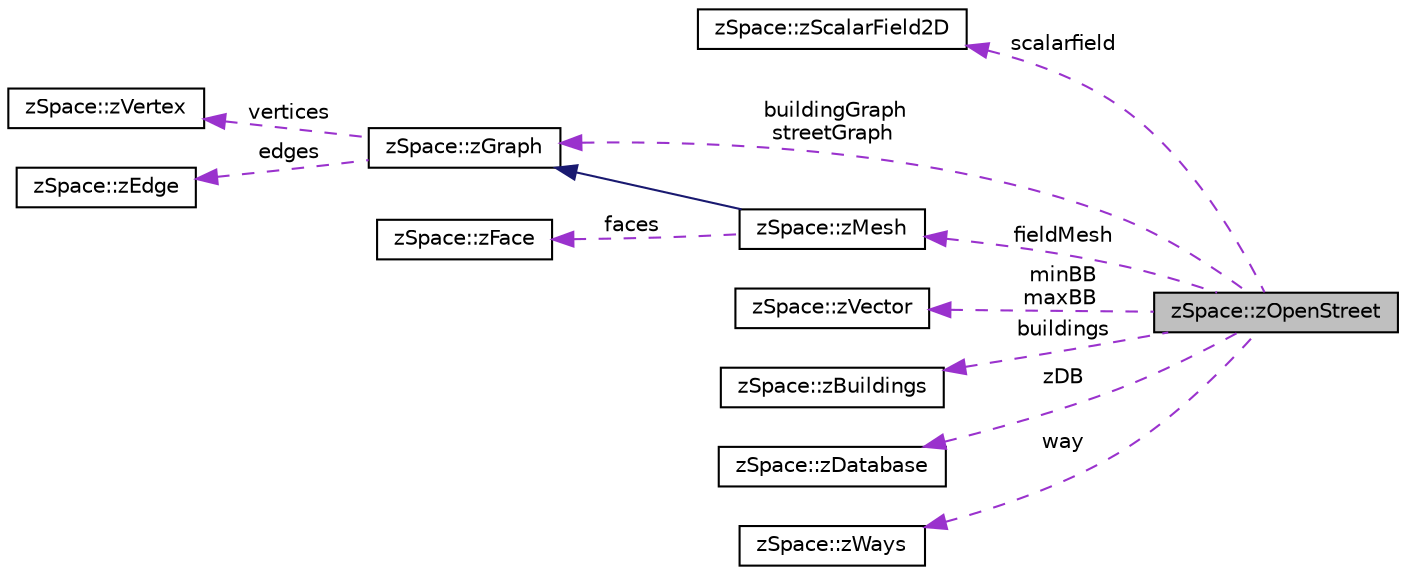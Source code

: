 digraph "zSpace::zOpenStreet"
{
  edge [fontname="Helvetica",fontsize="10",labelfontname="Helvetica",labelfontsize="10"];
  node [fontname="Helvetica",fontsize="10",shape=record];
  rankdir="LR";
  Node1 [label="zSpace::zOpenStreet",height=0.2,width=0.4,color="black", fillcolor="grey75", style="filled", fontcolor="black"];
  Node2 -> Node1 [dir="back",color="darkorchid3",fontsize="10",style="dashed",label=" scalarfield" ,fontname="Helvetica"];
  Node2 [label="zSpace::zScalarField2D",height=0.2,width=0.4,color="black", fillcolor="white", style="filled",URL="$classz_space_1_1z_scalar_field2_d.html",tooltip="A class for 2D scalar field. "];
  Node3 -> Node1 [dir="back",color="darkorchid3",fontsize="10",style="dashed",label=" fieldMesh" ,fontname="Helvetica"];
  Node3 [label="zSpace::zMesh",height=0.2,width=0.4,color="black", fillcolor="white", style="filled",URL="$classz_space_1_1z_mesh.html",tooltip="A half edge mesh class. "];
  Node4 -> Node3 [dir="back",color="midnightblue",fontsize="10",style="solid",fontname="Helvetica"];
  Node4 [label="zSpace::zGraph",height=0.2,width=0.4,color="black", fillcolor="white", style="filled",URL="$classz_space_1_1z_graph.html",tooltip="A half edge graph class. "];
  Node5 -> Node4 [dir="back",color="darkorchid3",fontsize="10",style="dashed",label=" vertices" ,fontname="Helvetica"];
  Node5 [label="zSpace::zVertex",height=0.2,width=0.4,color="black", fillcolor="white", style="filled",URL="$classz_space_1_1z_vertex.html",tooltip="A vertex class to hold vertex information of a half-edge data structure. "];
  Node6 -> Node4 [dir="back",color="darkorchid3",fontsize="10",style="dashed",label=" edges" ,fontname="Helvetica"];
  Node6 [label="zSpace::zEdge",height=0.2,width=0.4,color="black", fillcolor="white", style="filled",URL="$classz_space_1_1z_edge.html",tooltip="An edge class to hold edge information of a half-edge data structure. "];
  Node7 -> Node3 [dir="back",color="darkorchid3",fontsize="10",style="dashed",label=" faces" ,fontname="Helvetica"];
  Node7 [label="zSpace::zFace",height=0.2,width=0.4,color="black", fillcolor="white", style="filled",URL="$classz_space_1_1z_face.html",tooltip="A face class to hold polygonal information of a half-edge data structure. "];
  Node4 -> Node1 [dir="back",color="darkorchid3",fontsize="10",style="dashed",label=" buildingGraph\nstreetGraph" ,fontname="Helvetica"];
  Node8 -> Node1 [dir="back",color="darkorchid3",fontsize="10",style="dashed",label=" minBB\nmaxBB" ,fontname="Helvetica"];
  Node8 [label="zSpace::zVector",height=0.2,width=0.4,color="black", fillcolor="white", style="filled",URL="$classz_space_1_1z_vector.html",tooltip="A 3 dimensional vector math class. "];
  Node9 -> Node1 [dir="back",color="darkorchid3",fontsize="10",style="dashed",label=" buildings" ,fontname="Helvetica"];
  Node9 [label="zSpace::zBuildings",height=0.2,width=0.4,color="black", fillcolor="white", style="filled",URL="$structz_space_1_1z_buildings.html",tooltip="A class for accessing the openstreet data and other city level data stored in a SQL database ..."];
  Node10 -> Node1 [dir="back",color="darkorchid3",fontsize="10",style="dashed",label=" zDB" ,fontname="Helvetica"];
  Node10 [label="zSpace::zDatabase",height=0.2,width=0.4,color="black", fillcolor="white", style="filled",URL="$classz_space_1_1z_database.html",tooltip="A database class for accessing a SQL database using SQLite library. "];
  Node11 -> Node1 [dir="back",color="darkorchid3",fontsize="10",style="dashed",label=" way" ,fontname="Helvetica"];
  Node11 [label="zSpace::zWays",height=0.2,width=0.4,color="black", fillcolor="white", style="filled",URL="$structz_space_1_1z_ways.html",tooltip="A struct for storing information of OSM ways and street graph. "];
}
